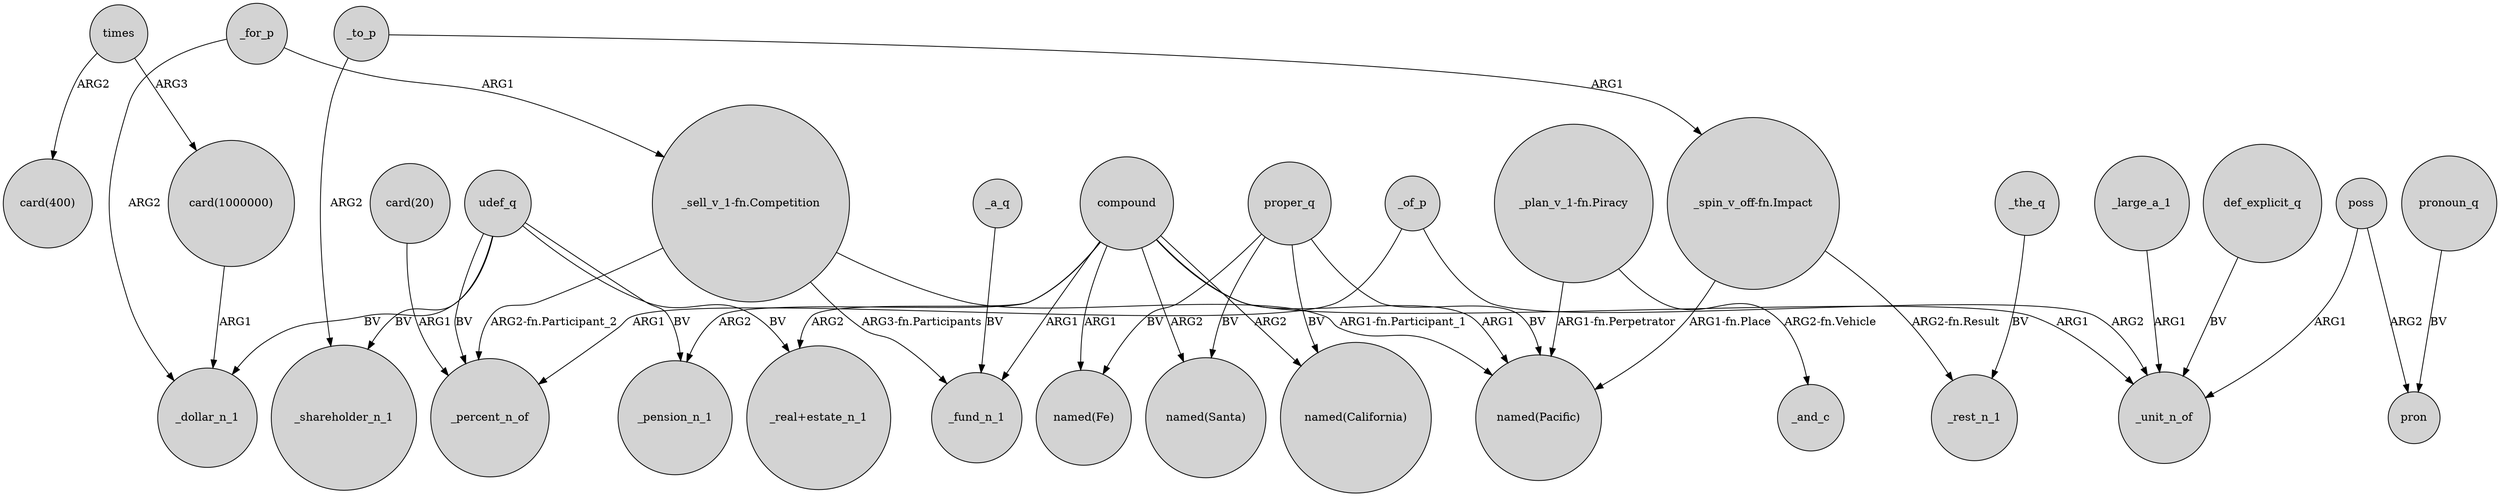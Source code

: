 digraph {
	node [shape=circle style=filled]
	times -> "card(400)" [label=ARG2]
	proper_q -> "named(Fe)" [label=BV]
	_a_q -> _fund_n_1 [label=BV]
	"card(20)" -> _percent_n_of [label=ARG1]
	udef_q -> _shareholder_n_1 [label=BV]
	_large_a_1 -> _unit_n_of [label=ARG1]
	"_spin_v_off-fn.Impact" -> _rest_n_1 [label="ARG2-fn.Result"]
	"_sell_v_1-fn.Competition" -> _fund_n_1 [label="ARG3-fn.Participants"]
	compound -> "named(California)" [label=ARG2]
	times -> "card(1000000)" [label=ARG3]
	compound -> "_real+estate_n_1" [label=ARG2]
	_of_p -> _percent_n_of [label=ARG1]
	compound -> "named(Santa)" [label=ARG2]
	compound -> "named(Pacific)" [label=ARG1]
	pronoun_q -> pron [label=BV]
	udef_q -> _pension_n_1 [label=BV]
	poss -> pron [label=ARG2]
	def_explicit_q -> _unit_n_of [label=BV]
	udef_q -> _percent_n_of [label=BV]
	_to_p -> "_spin_v_off-fn.Impact" [label=ARG1]
	_for_p -> _dollar_n_1 [label=ARG2]
	udef_q -> _dollar_n_1 [label=BV]
	"_sell_v_1-fn.Competition" -> "named(Pacific)" [label="ARG1-fn.Participant_1"]
	_to_p -> _shareholder_n_1 [label=ARG2]
	"card(1000000)" -> _dollar_n_1 [label=ARG1]
	_for_p -> "_sell_v_1-fn.Competition" [label=ARG1]
	compound -> "named(Fe)" [label=ARG1]
	compound -> _pension_n_1 [label=ARG2]
	proper_q -> "named(Pacific)" [label=BV]
	"_plan_v_1-fn.Piracy" -> "named(Pacific)" [label="ARG1-fn.Perpetrator"]
	"_spin_v_off-fn.Impact" -> "named(Pacific)" [label="ARG1-fn.Place"]
	_of_p -> _unit_n_of [label=ARG2]
	proper_q -> "named(Santa)" [label=BV]
	proper_q -> "named(California)" [label=BV]
	compound -> _unit_n_of [label=ARG1]
	poss -> _unit_n_of [label=ARG1]
	_the_q -> _rest_n_1 [label=BV]
	"_plan_v_1-fn.Piracy" -> _and_c [label="ARG2-fn.Vehicle"]
	"_sell_v_1-fn.Competition" -> _percent_n_of [label="ARG2-fn.Participant_2"]
	udef_q -> "_real+estate_n_1" [label=BV]
	compound -> _fund_n_1 [label=ARG1]
}
